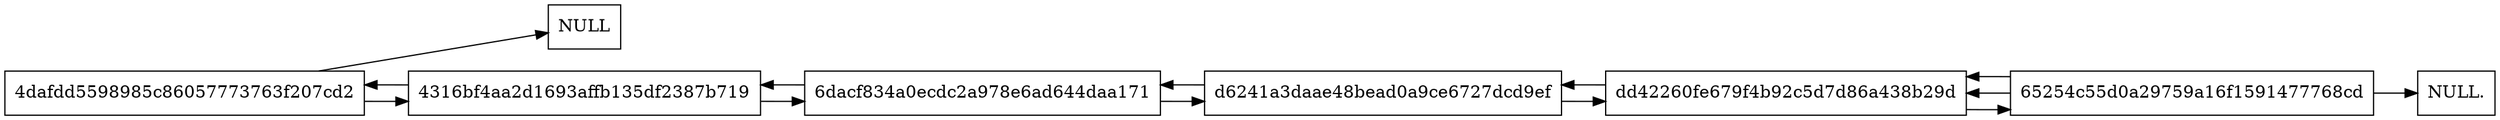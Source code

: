 digraph {
node[shape=box];
rankdir=LR;
"4dafdd5598985c86057773763f207cd2" -> "NULL"; 
"4dafdd5598985c86057773763f207cd2" 
"4dafdd5598985c86057773763f207cd2" -> "4316bf4aa2d1693affb135df2387b719"; 
"4316bf4aa2d1693affb135df2387b719" -> "4dafdd5598985c86057773763f207cd2"; 
"4316bf4aa2d1693affb135df2387b719" 
"4316bf4aa2d1693affb135df2387b719" -> "6dacf834a0ecdc2a978e6ad644daa171"; 
"6dacf834a0ecdc2a978e6ad644daa171" -> "4316bf4aa2d1693affb135df2387b719"; 
"6dacf834a0ecdc2a978e6ad644daa171" 
"6dacf834a0ecdc2a978e6ad644daa171" -> "d6241a3daae48bead0a9ce6727dcd9ef"; 
"d6241a3daae48bead0a9ce6727dcd9ef" -> "6dacf834a0ecdc2a978e6ad644daa171"; 
"d6241a3daae48bead0a9ce6727dcd9ef" 
"d6241a3daae48bead0a9ce6727dcd9ef" -> "dd42260fe679f4b92c5d7d86a438b29d"; 
"dd42260fe679f4b92c5d7d86a438b29d" -> "d6241a3daae48bead0a9ce6727dcd9ef"; 
"dd42260fe679f4b92c5d7d86a438b29d" 
"dd42260fe679f4b92c5d7d86a438b29d" -> "65254c55d0a29759a16f1591477768cd"; 
"65254c55d0a29759a16f1591477768cd" -> "dd42260fe679f4b92c5d7d86a438b29d"; 
"65254c55d0a29759a16f1591477768cd" 
"65254c55d0a29759a16f1591477768cd" -> "NULL."; 
"65254c55d0a29759a16f1591477768cd" -> "dd42260fe679f4b92c5d7d86a438b29d"; 
 }
